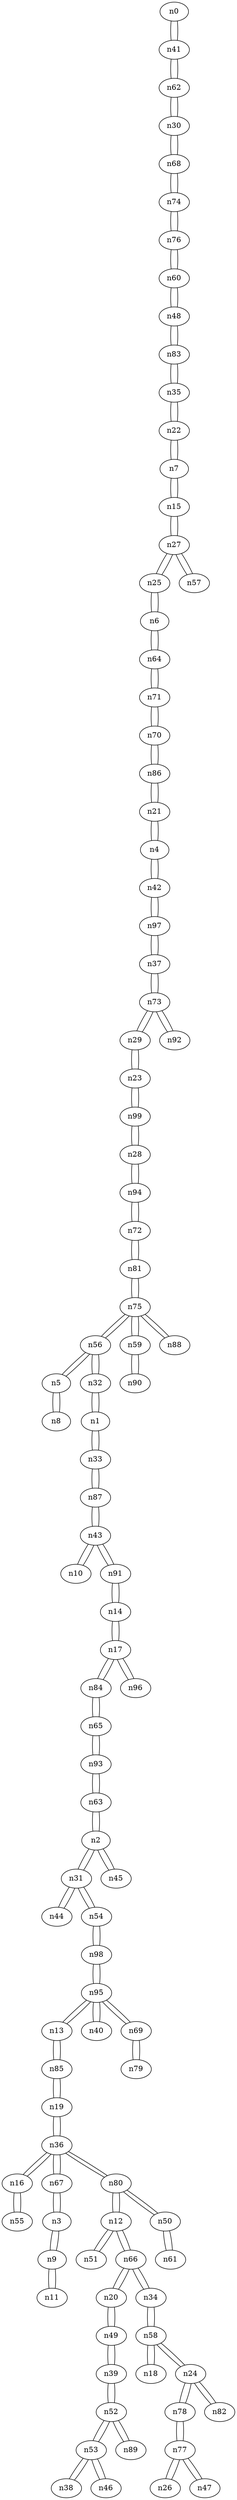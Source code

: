 graph {
n0;
n1;
n2;
n3;
n4;
n5;
n6;
n7;
n8;
n9;
n10;
n11;
n12;
n13;
n14;
n15;
n16;
n17;
n18;
n19;
n20;
n21;
n22;
n23;
n24;
n25;
n26;
n27;
n28;
n29;
n30;
n31;
n32;
n33;
n34;
n35;
n36;
n37;
n38;
n39;
n40;
n41;
n42;
n43;
n44;
n45;
n46;
n47;
n48;
n49;
n50;
n51;
n52;
n53;
n54;
n55;
n56;
n57;
n58;
n59;
n60;
n61;
n62;
n63;
n64;
n65;
n66;
n67;
n68;
n69;
n70;
n71;
n72;
n73;
n74;
n75;
n76;
n77;
n78;
n79;
n80;
n81;
n82;
n83;
n84;
n85;
n86;
n87;
n88;
n89;
n90;
n91;
n92;
n93;
n94;
n95;
n96;
n97;
n98;
n99;
n0 -- n41;
n1 -- n32;
n1 -- n33;
n2 -- n31;
n2 -- n45;
n2 -- n63;
n3 -- n9;
n3 -- n67;
n4 -- n42;
n4 -- n21;
n5 -- n56;
n5 -- n8;
n6 -- n25;
n6 -- n64;
n7 -- n22;
n7 -- n15;
n8 -- n5;
n9 -- n11;
n9 -- n3;
n10 -- n43;
n11 -- n9;
n12 -- n51;
n12 -- n66;
n12 -- n80;
n13 -- n95;
n13 -- n85;
n14 -- n17;
n14 -- n91;
n15 -- n7;
n15 -- n27;
n16 -- n55;
n16 -- n36;
n17 -- n84;
n17 -- n96;
n17 -- n14;
n18 -- n58;
n19 -- n36;
n19 -- n85;
n20 -- n49;
n20 -- n66;
n21 -- n86;
n21 -- n4;
n22 -- n7;
n22 -- n35;
n23 -- n99;
n23 -- n29;
n24 -- n78;
n24 -- n82;
n24 -- n58;
n25 -- n6;
n25 -- n27;
n26 -- n77;
n27 -- n25;
n27 -- n15;
n27 -- n57;
n28 -- n99;
n28 -- n94;
n29 -- n73;
n29 -- n23;
n30 -- n62;
n30 -- n68;
n31 -- n2;
n31 -- n44;
n31 -- n54;
n32 -- n56;
n32 -- n1;
n33 -- n1;
n33 -- n87;
n34 -- n66;
n34 -- n58;
n35 -- n22;
n35 -- n83;
n36 -- n67;
n36 -- n16;
n36 -- n19;
n36 -- n80;
n37 -- n97;
n37 -- n73;
n38 -- n53;
n39 -- n52;
n39 -- n49;
n40 -- n95;
n41 -- n0;
n41 -- n62;
n42 -- n97;
n42 -- n4;
n43 -- n10;
n43 -- n87;
n43 -- n91;
n44 -- n31;
n45 -- n2;
n46 -- n53;
n47 -- n77;
n48 -- n60;
n48 -- n83;
n49 -- n20;
n49 -- n39;
n50 -- n61;
n50 -- n80;
n51 -- n12;
n52 -- n89;
n52 -- n53;
n52 -- n39;
n53 -- n38;
n53 -- n52;
n53 -- n46;
n54 -- n31;
n54 -- n98;
n55 -- n16;
n56 -- n32;
n56 -- n75;
n56 -- n5;
n57 -- n27;
n58 -- n34;
n58 -- n18;
n58 -- n24;
n59 -- n75;
n59 -- n90;
n60 -- n76;
n60 -- n48;
n61 -- n50;
n62 -- n30;
n62 -- n41;
n63 -- n2;
n63 -- n93;
n64 -- n6;
n64 -- n71;
n65 -- n93;
n65 -- n84;
n66 -- n34;
n66 -- n12;
n66 -- n20;
n67 -- n36;
n67 -- n3;
n68 -- n74;
n68 -- n30;
n69 -- n95;
n69 -- n79;
n70 -- n71;
n70 -- n86;
n71 -- n64;
n71 -- n70;
n72 -- n94;
n72 -- n81;
n73 -- n37;
n73 -- n29;
n73 -- n92;
n74 -- n76;
n74 -- n68;
n75 -- n59;
n75 -- n56;
n75 -- n81;
n75 -- n88;
n76 -- n74;
n76 -- n60;
n77 -- n78;
n77 -- n26;
n77 -- n47;
n78 -- n24;
n78 -- n77;
n79 -- n69;
n80 -- n12;
n80 -- n36;
n80 -- n50;
n81 -- n72;
n81 -- n75;
n82 -- n24;
n83 -- n48;
n83 -- n35;
n84 -- n17;
n84 -- n65;
n85 -- n13;
n85 -- n19;
n86 -- n21;
n86 -- n70;
n87 -- n43;
n87 -- n33;
n88 -- n75;
n89 -- n52;
n90 -- n59;
n91 -- n43;
n91 -- n14;
n92 -- n73;
n93 -- n65;
n93 -- n63;
n94 -- n28;
n94 -- n72;
n95 -- n69;
n95 -- n13;
n95 -- n40;
n95 -- n98;
n96 -- n17;
n97 -- n42;
n97 -- n37;
n98 -- n95;
n98 -- n54;
n99 -- n28;
n99 -- n23;
}
